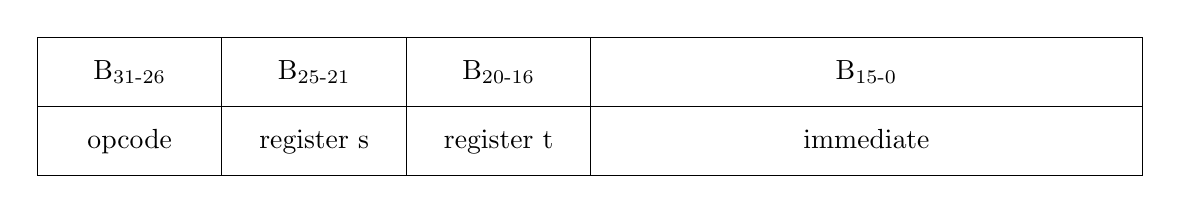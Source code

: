 \begin{tikzpicture}[auto,
    every node/.style={rectangle, minimum height=2.5em, text centered, text width=6em, text height=1.5ex, text depth=.25ex},
    field/.style={draw, anchor=west}]
\matrix (m) [ampersand replacement=\&, column sep=-\pgflinewidth, row sep=-\pgflinewidth]
{
\node [field] {$\textrm{B}_{31\textrm{-}26}$}; \&
\node [field] {$\textrm{B}_{25\textrm{-}21}$}; \&
\node [field] {$\textrm{B}_{20\textrm{-}16}$}; \&
\node [field, text width=19.25em] {$\textrm{B}_{15\textrm{-}0}$}; \&
\\
\node [field] {opcode}; \&
\node [field] {register s}; \&
\node [field] {register t}; \&
\node [field, text width=19.25em] {immediate}; \&
\\
};
\end{tikzpicture}
